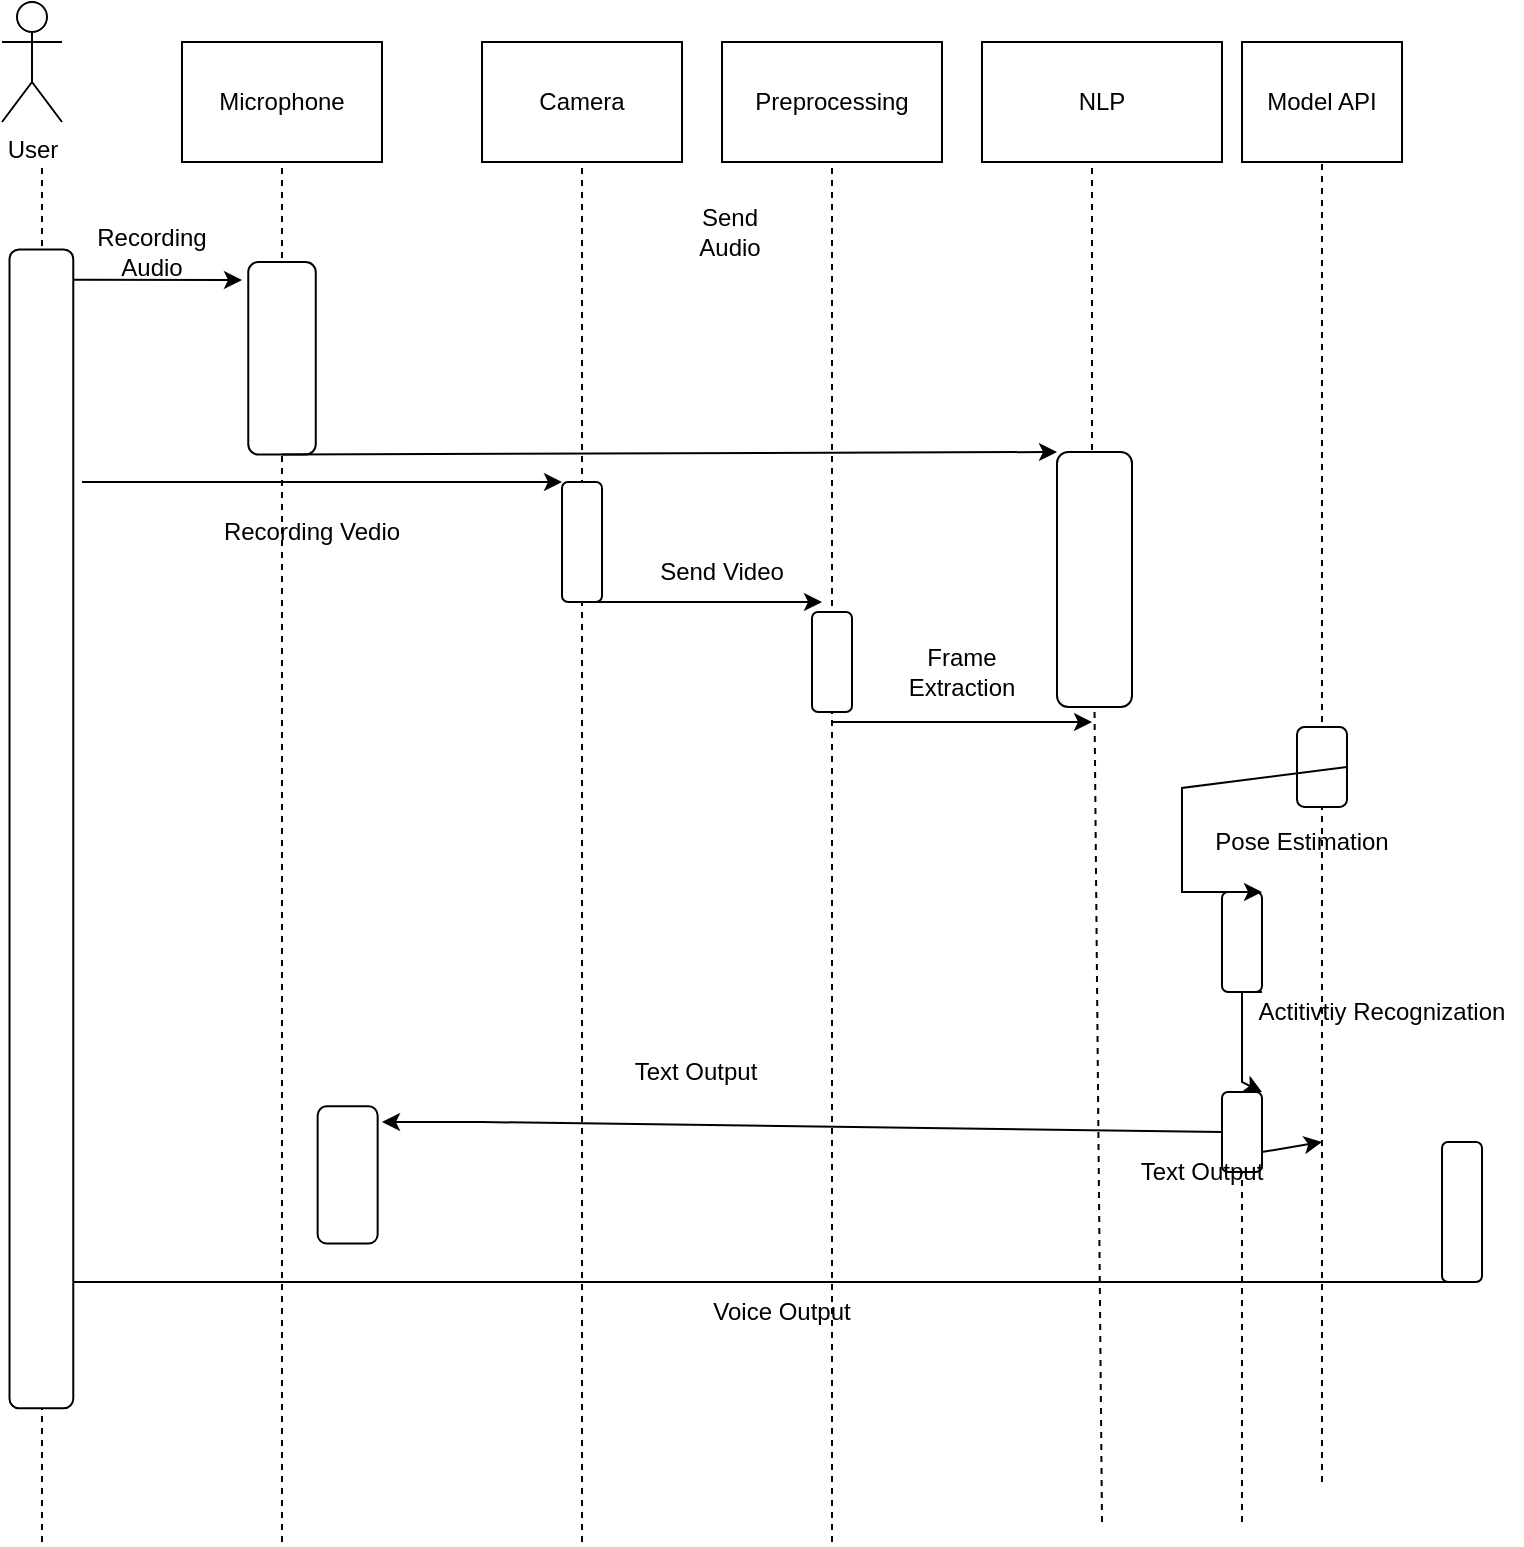 <mxfile version="20.8.5" type="github">
  <diagram id="L39YCSrSmgS5nI6QtHGn" name="Page-1">
    <mxGraphModel dx="806" dy="495" grid="1" gridSize="10" guides="1" tooltips="1" connect="1" arrows="1" fold="1" page="1" pageScale="1" pageWidth="827" pageHeight="1169" math="0" shadow="0">
      <root>
        <mxCell id="0" />
        <mxCell id="1" parent="0" />
        <mxCell id="A4QvI4MU_TdA6Vv6nNB_-4" value="Microphone" style="rounded=0;whiteSpace=wrap;html=1;" parent="1" vertex="1">
          <mxGeometry x="110" y="40" width="100" height="60" as="geometry" />
        </mxCell>
        <mxCell id="A4QvI4MU_TdA6Vv6nNB_-5" value="Camera" style="rounded=0;whiteSpace=wrap;html=1;" parent="1" vertex="1">
          <mxGeometry x="260" y="40" width="100" height="60" as="geometry" />
        </mxCell>
        <mxCell id="A4QvI4MU_TdA6Vv6nNB_-6" value="Preprocessing" style="rounded=0;whiteSpace=wrap;html=1;" parent="1" vertex="1">
          <mxGeometry x="380" y="40" width="110" height="60" as="geometry" />
        </mxCell>
        <mxCell id="A4QvI4MU_TdA6Vv6nNB_-7" value="Model API" style="rounded=0;whiteSpace=wrap;html=1;" parent="1" vertex="1">
          <mxGeometry x="640" y="40" width="80" height="60" as="geometry" />
        </mxCell>
        <mxCell id="A4QvI4MU_TdA6Vv6nNB_-11" value="" style="endArrow=none;dashed=1;html=1;rounded=0;entryX=0.5;entryY=1;entryDx=0;entryDy=0;" parent="1" edge="1">
          <mxGeometry width="50" height="50" relative="1" as="geometry">
            <mxPoint x="40" y="790" as="sourcePoint" />
            <mxPoint x="40" y="100" as="targetPoint" />
          </mxGeometry>
        </mxCell>
        <mxCell id="A4QvI4MU_TdA6Vv6nNB_-12" value="" style="endArrow=none;dashed=1;html=1;rounded=0;entryX=0.5;entryY=1;entryDx=0;entryDy=0;" parent="1" target="A4QvI4MU_TdA6Vv6nNB_-4" edge="1">
          <mxGeometry width="50" height="50" relative="1" as="geometry">
            <mxPoint x="160" y="790" as="sourcePoint" />
            <mxPoint x="430" y="230" as="targetPoint" />
          </mxGeometry>
        </mxCell>
        <mxCell id="A4QvI4MU_TdA6Vv6nNB_-13" value="" style="endArrow=none;dashed=1;html=1;rounded=0;entryX=0.5;entryY=1;entryDx=0;entryDy=0;" parent="1" target="A4QvI4MU_TdA6Vv6nNB_-5" edge="1">
          <mxGeometry width="50" height="50" relative="1" as="geometry">
            <mxPoint x="310" y="790" as="sourcePoint" />
            <mxPoint x="430" y="230" as="targetPoint" />
          </mxGeometry>
        </mxCell>
        <mxCell id="A4QvI4MU_TdA6Vv6nNB_-15" value="" style="endArrow=none;dashed=1;html=1;rounded=0;entryX=0.5;entryY=1;entryDx=0;entryDy=0;" parent="1" target="A4QvI4MU_TdA6Vv6nNB_-6" edge="1">
          <mxGeometry width="50" height="50" relative="1" as="geometry">
            <mxPoint x="435" y="790" as="sourcePoint" />
            <mxPoint x="430" y="230" as="targetPoint" />
          </mxGeometry>
        </mxCell>
        <mxCell id="A4QvI4MU_TdA6Vv6nNB_-16" value="" style="endArrow=none;dashed=1;html=1;rounded=0;entryX=0.5;entryY=1;entryDx=0;entryDy=0;startArrow=none;" parent="1" target="A4QvI4MU_TdA6Vv6nNB_-7" edge="1">
          <mxGeometry width="50" height="50" relative="1" as="geometry">
            <mxPoint x="680" y="380" as="sourcePoint" />
            <mxPoint x="430" y="230" as="targetPoint" />
            <Array as="points">
              <mxPoint x="680" y="370" />
            </Array>
          </mxGeometry>
        </mxCell>
        <mxCell id="A4QvI4MU_TdA6Vv6nNB_-23" value="" style="endArrow=classic;html=1;rounded=0;entryX=0;entryY=1;entryDx=0;entryDy=0;" parent="1" target="A4QvI4MU_TdA6Vv6nNB_-26" edge="1">
          <mxGeometry width="50" height="50" relative="1" as="geometry">
            <mxPoint x="60" y="260" as="sourcePoint" />
            <mxPoint x="168.75" y="240.47" as="targetPoint" />
          </mxGeometry>
        </mxCell>
        <mxCell id="A4QvI4MU_TdA6Vv6nNB_-24" value="Recording Vedio" style="text;html=1;strokeColor=none;fillColor=none;align=center;verticalAlign=middle;whiteSpace=wrap;rounded=0;" parent="1" vertex="1">
          <mxGeometry x="100" y="270" width="150" height="30" as="geometry" />
        </mxCell>
        <mxCell id="A4QvI4MU_TdA6Vv6nNB_-26" value="" style="rounded=1;whiteSpace=wrap;html=1;rotation=90;" parent="1" vertex="1">
          <mxGeometry x="280" y="280" width="60" height="20" as="geometry" />
        </mxCell>
        <mxCell id="A4QvI4MU_TdA6Vv6nNB_-28" value="" style="endArrow=classic;html=1;rounded=0;exitX=1;exitY=0.5;exitDx=0;exitDy=0;" parent="1" source="A4QvI4MU_TdA6Vv6nNB_-26" edge="1">
          <mxGeometry width="50" height="50" relative="1" as="geometry">
            <mxPoint x="380" y="260" as="sourcePoint" />
            <mxPoint x="430" y="320" as="targetPoint" />
          </mxGeometry>
        </mxCell>
        <mxCell id="A4QvI4MU_TdA6Vv6nNB_-29" value="Send Video" style="text;html=1;strokeColor=none;fillColor=none;align=center;verticalAlign=middle;whiteSpace=wrap;rounded=0;" parent="1" vertex="1">
          <mxGeometry x="320" y="290" width="120" height="30" as="geometry" />
        </mxCell>
        <mxCell id="A4QvI4MU_TdA6Vv6nNB_-30" value="" style="rounded=1;whiteSpace=wrap;html=1;rotation=90;" parent="1" vertex="1">
          <mxGeometry x="410" y="340" width="50" height="20" as="geometry" />
        </mxCell>
        <mxCell id="A4QvI4MU_TdA6Vv6nNB_-32" value="" style="endArrow=classic;html=1;rounded=0;" parent="1" edge="1">
          <mxGeometry width="50" height="50" relative="1" as="geometry">
            <mxPoint x="435" y="380" as="sourcePoint" />
            <mxPoint x="565" y="380" as="targetPoint" />
          </mxGeometry>
        </mxCell>
        <mxCell id="A4QvI4MU_TdA6Vv6nNB_-33" value="Frame Extraction" style="text;html=1;strokeColor=none;fillColor=none;align=center;verticalAlign=middle;whiteSpace=wrap;rounded=0;" parent="1" vertex="1">
          <mxGeometry x="470" y="340" width="60" height="30" as="geometry" />
        </mxCell>
        <mxCell id="A4QvI4MU_TdA6Vv6nNB_-34" value="" style="rounded=1;whiteSpace=wrap;html=1;rotation=-90;" parent="1" vertex="1">
          <mxGeometry x="660" y="390" width="40" height="25" as="geometry" />
        </mxCell>
        <mxCell id="A4QvI4MU_TdA6Vv6nNB_-39" value="" style="endArrow=none;dashed=1;html=1;rounded=0;entryX=0;entryY=0.5;entryDx=0;entryDy=0;startArrow=none;" parent="1" target="A4QvI4MU_TdA6Vv6nNB_-34" edge="1">
          <mxGeometry width="50" height="50" relative="1" as="geometry">
            <mxPoint x="680" y="760" as="sourcePoint" />
            <mxPoint x="560" y="100" as="targetPoint" />
            <Array as="points">
              <mxPoint x="680" y="560" />
            </Array>
          </mxGeometry>
        </mxCell>
        <mxCell id="A4QvI4MU_TdA6Vv6nNB_-40" value="" style="rounded=1;whiteSpace=wrap;html=1;rotation=90;" parent="1" vertex="1">
          <mxGeometry x="615" y="480" width="50" height="20" as="geometry" />
        </mxCell>
        <mxCell id="A4QvI4MU_TdA6Vv6nNB_-41" value="" style="endArrow=classic;html=1;rounded=0;exitX=0.5;exitY=1;exitDx=0;exitDy=0;entryX=0;entryY=0;entryDx=0;entryDy=0;" parent="1" source="A4QvI4MU_TdA6Vv6nNB_-34" target="A4QvI4MU_TdA6Vv6nNB_-40" edge="1">
          <mxGeometry width="50" height="50" relative="1" as="geometry">
            <mxPoint x="330" y="480" as="sourcePoint" />
            <mxPoint x="580" y="465" as="targetPoint" />
            <Array as="points">
              <mxPoint x="610" y="413" />
              <mxPoint x="610" y="465" />
            </Array>
          </mxGeometry>
        </mxCell>
        <mxCell id="A4QvI4MU_TdA6Vv6nNB_-43" value="" style="rounded=1;whiteSpace=wrap;html=1;rotation=-180;direction=south;" parent="1" vertex="1">
          <mxGeometry x="630" y="565" width="20" height="40" as="geometry" />
        </mxCell>
        <mxCell id="A4QvI4MU_TdA6Vv6nNB_-46" value="" style="endArrow=none;dashed=1;html=1;rounded=0;entryX=0;entryY=0.5;entryDx=0;entryDy=0;" parent="1" target="A4QvI4MU_TdA6Vv6nNB_-43" edge="1">
          <mxGeometry width="50" height="50" relative="1" as="geometry">
            <mxPoint x="640" y="780" as="sourcePoint" />
            <mxPoint x="560" y="432.5" as="targetPoint" />
          </mxGeometry>
        </mxCell>
        <mxCell id="A4QvI4MU_TdA6Vv6nNB_-49" value="" style="endArrow=classic;html=1;rounded=0;entryX=1;entryY=1;entryDx=0;entryDy=0;exitX=1;exitY=0;exitDx=0;exitDy=0;" parent="1" source="A4QvI4MU_TdA6Vv6nNB_-40" target="A4QvI4MU_TdA6Vv6nNB_-43" edge="1">
          <mxGeometry width="50" height="50" relative="1" as="geometry">
            <mxPoint x="580" y="515" as="sourcePoint" />
            <mxPoint x="430" y="500" as="targetPoint" />
            <Array as="points">
              <mxPoint x="640" y="515" />
              <mxPoint x="640" y="560" />
            </Array>
          </mxGeometry>
        </mxCell>
        <mxCell id="A4QvI4MU_TdA6Vv6nNB_-50" value="Pose Estimation" style="text;html=1;strokeColor=none;fillColor=none;align=center;verticalAlign=middle;whiteSpace=wrap;rounded=0;" parent="1" vertex="1">
          <mxGeometry x="610" y="425" width="120" height="30" as="geometry" />
        </mxCell>
        <mxCell id="A4QvI4MU_TdA6Vv6nNB_-51" value="Actitivtiy Recognization" style="text;html=1;strokeColor=none;fillColor=none;align=center;verticalAlign=middle;whiteSpace=wrap;rounded=0;" parent="1" vertex="1">
          <mxGeometry x="640" y="510" width="140" height="30" as="geometry" />
        </mxCell>
        <mxCell id="A4QvI4MU_TdA6Vv6nNB_-52" value="" style="endArrow=classic;html=1;rounded=0;exitX=0.5;exitY=0;exitDx=0;exitDy=0;" parent="1" source="A4QvI4MU_TdA6Vv6nNB_-43" edge="1">
          <mxGeometry width="50" height="50" relative="1" as="geometry">
            <mxPoint x="380" y="640" as="sourcePoint" />
            <mxPoint x="210" y="580" as="targetPoint" />
            <Array as="points">
              <mxPoint x="260" y="580" />
            </Array>
          </mxGeometry>
        </mxCell>
        <mxCell id="A4QvI4MU_TdA6Vv6nNB_-53" value="Text Output" style="text;html=1;strokeColor=none;fillColor=none;align=center;verticalAlign=middle;whiteSpace=wrap;rounded=0;" parent="1" vertex="1">
          <mxGeometry x="310" y="540" width="114" height="30" as="geometry" />
        </mxCell>
        <mxCell id="A4QvI4MU_TdA6Vv6nNB_-54" value="" style="endArrow=classic;html=1;rounded=0;exitX=0.25;exitY=1;exitDx=0;exitDy=0;" parent="1" source="A4QvI4MU_TdA6Vv6nNB_-43" edge="1">
          <mxGeometry width="50" height="50" relative="1" as="geometry">
            <mxPoint x="380" y="630" as="sourcePoint" />
            <mxPoint x="680" y="590" as="targetPoint" />
          </mxGeometry>
        </mxCell>
        <mxCell id="A4QvI4MU_TdA6Vv6nNB_-55" value="Text Output" style="text;html=1;strokeColor=none;fillColor=none;align=center;verticalAlign=middle;whiteSpace=wrap;rounded=0;" parent="1" vertex="1">
          <mxGeometry x="570" y="590" width="100" height="30" as="geometry" />
        </mxCell>
        <mxCell id="A4QvI4MU_TdA6Vv6nNB_-56" value="" style="rounded=1;whiteSpace=wrap;html=1;rotation=90;" parent="1" vertex="1">
          <mxGeometry x="158.53" y="591.48" width="68.59" height="30" as="geometry" />
        </mxCell>
        <mxCell id="A4QvI4MU_TdA6Vv6nNB_-57" value="" style="rounded=1;whiteSpace=wrap;html=1;rotation=90;" parent="1" vertex="1">
          <mxGeometry x="715" y="615" width="70" height="20" as="geometry" />
        </mxCell>
        <mxCell id="A4QvI4MU_TdA6Vv6nNB_-58" value="" style="endArrow=classic;html=1;rounded=0;exitX=1;exitY=0.5;exitDx=0;exitDy=0;" parent="1" source="A4QvI4MU_TdA6Vv6nNB_-57" edge="1">
          <mxGeometry width="50" height="50" relative="1" as="geometry">
            <mxPoint x="380" y="620" as="sourcePoint" />
            <mxPoint x="40" y="660" as="targetPoint" />
          </mxGeometry>
        </mxCell>
        <mxCell id="A4QvI4MU_TdA6Vv6nNB_-59" value="Voice Output" style="text;html=1;strokeColor=none;fillColor=none;align=center;verticalAlign=middle;whiteSpace=wrap;rounded=0;" parent="1" vertex="1">
          <mxGeometry x="360" y="660" width="100" height="30" as="geometry" />
        </mxCell>
        <mxCell id="LpYJhnQgzotlwshMO1Oq-2" value="" style="rounded=1;whiteSpace=wrap;html=1;rotation=90;" parent="1" vertex="1">
          <mxGeometry x="-249.99" y="417.51" width="579.37" height="31.88" as="geometry" />
        </mxCell>
        <mxCell id="LpYJhnQgzotlwshMO1Oq-3" value="" style="rounded=1;whiteSpace=wrap;html=1;rotation=90;" parent="1" vertex="1">
          <mxGeometry x="111.88" y="181.25" width="96.25" height="33.75" as="geometry" />
        </mxCell>
        <mxCell id="LpYJhnQgzotlwshMO1Oq-6" value="" style="endArrow=classic;html=1;rounded=0;exitX=0.026;exitY=-0.011;exitDx=0;exitDy=0;exitPerimeter=0;" parent="1" source="LpYJhnQgzotlwshMO1Oq-2" edge="1">
          <mxGeometry width="50" height="50" relative="1" as="geometry">
            <mxPoint x="390" y="240" as="sourcePoint" />
            <mxPoint x="140" y="159" as="targetPoint" />
          </mxGeometry>
        </mxCell>
        <mxCell id="LpYJhnQgzotlwshMO1Oq-7" value="Recording Audio" style="text;html=1;strokeColor=none;fillColor=none;align=center;verticalAlign=middle;whiteSpace=wrap;rounded=0;" parent="1" vertex="1">
          <mxGeometry x="50" y="130" width="90" height="30" as="geometry" />
        </mxCell>
        <mxCell id="2kZp6YiWD2BQuV8LMznV-1" value="User" style="shape=umlActor;verticalLabelPosition=bottom;verticalAlign=top;html=1;outlineConnect=0;" vertex="1" parent="1">
          <mxGeometry x="20" y="20" width="30" height="60" as="geometry" />
        </mxCell>
        <mxCell id="2kZp6YiWD2BQuV8LMznV-4" value="" style="endArrow=none;dashed=1;html=1;rounded=0;entryX=0.5;entryY=1;entryDx=0;entryDy=0;startArrow=none;" edge="1" parent="1">
          <mxGeometry width="50" height="50" relative="1" as="geometry">
            <mxPoint x="565" y="250" as="sourcePoint" />
            <mxPoint x="565" y="100" as="targetPoint" />
          </mxGeometry>
        </mxCell>
        <mxCell id="2kZp6YiWD2BQuV8LMznV-6" value="" style="endArrow=classic;html=1;rounded=0;entryX=0;entryY=1;entryDx=0;entryDy=0;exitX=1;exitY=0.5;exitDx=0;exitDy=0;" edge="1" parent="1" source="LpYJhnQgzotlwshMO1Oq-3" target="2kZp6YiWD2BQuV8LMznV-5">
          <mxGeometry width="50" height="50" relative="1" as="geometry">
            <mxPoint x="170" y="240" as="sourcePoint" />
            <mxPoint x="510" y="240" as="targetPoint" />
            <Array as="points" />
          </mxGeometry>
        </mxCell>
        <mxCell id="2kZp6YiWD2BQuV8LMznV-7" value="Send Audio&lt;br&gt;" style="text;html=1;strokeColor=none;fillColor=none;align=center;verticalAlign=middle;whiteSpace=wrap;rounded=0;" vertex="1" parent="1">
          <mxGeometry x="354" y="120" width="60" height="30" as="geometry" />
        </mxCell>
        <mxCell id="2kZp6YiWD2BQuV8LMznV-8" value="" style="endArrow=none;dashed=1;html=1;rounded=0;entryX=1;entryY=0.5;entryDx=0;entryDy=0;" edge="1" parent="1" target="2kZp6YiWD2BQuV8LMznV-5">
          <mxGeometry width="50" height="50" relative="1" as="geometry">
            <mxPoint x="570" y="780" as="sourcePoint" />
            <mxPoint x="545" y="100" as="targetPoint" />
            <Array as="points" />
          </mxGeometry>
        </mxCell>
        <mxCell id="2kZp6YiWD2BQuV8LMznV-5" value="" style="rounded=1;whiteSpace=wrap;html=1;rotation=90;" vertex="1" parent="1">
          <mxGeometry x="502.5" y="290" width="127.5" height="37.5" as="geometry" />
        </mxCell>
        <mxCell id="2kZp6YiWD2BQuV8LMznV-9" value="NLP" style="rounded=0;whiteSpace=wrap;html=1;" vertex="1" parent="1">
          <mxGeometry x="510" y="40" width="120" height="60" as="geometry" />
        </mxCell>
      </root>
    </mxGraphModel>
  </diagram>
</mxfile>
